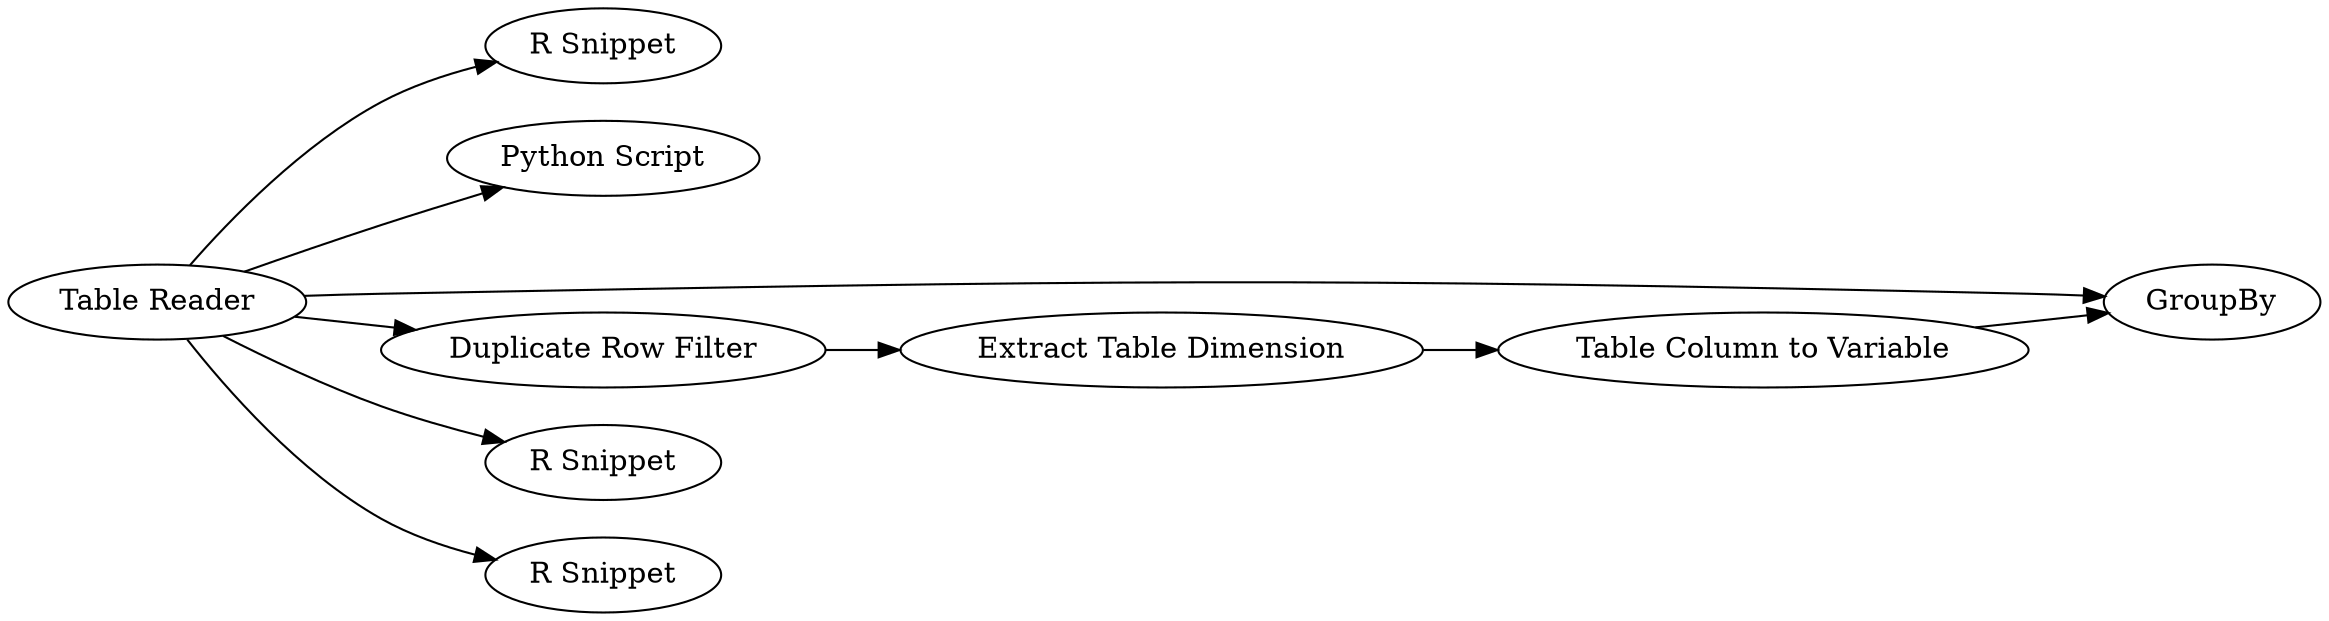 digraph {
	1 -> 8
	1 -> 4
	11 -> 2
	1 -> 2
	1 -> 9
	9 -> 10
	10 -> 11
	1 -> 3
	1 -> 5
	5 [label="R Snippet"]
	1 [label="Table Reader"]
	9 [label="Duplicate Row Filter"]
	11 [label="Table Column to Variable"]
	4 [label="Python Script"]
	8 [label="R Snippet"]
	3 [label="R Snippet"]
	2 [label=GroupBy]
	10 [label="Extract Table Dimension"]
	rankdir=LR
}
